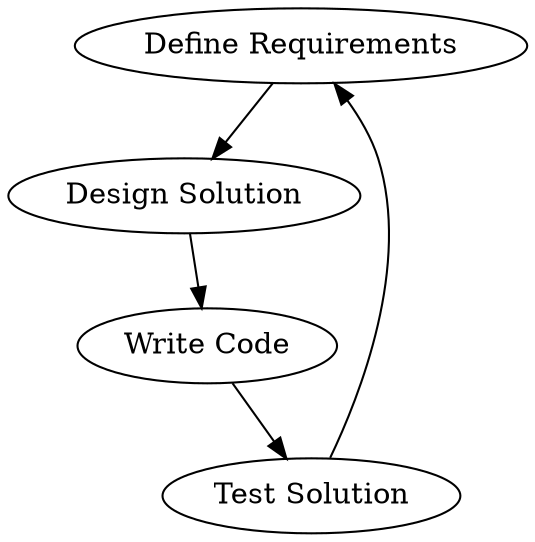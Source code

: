 digraph G {
	"Define Requirements" -> "Design Solution"
	"Design Solution"     -> "Write Code"
	"Write Code"          -> "Test Solution"
	"Test Solution"       -> "Define Requirements"
}
